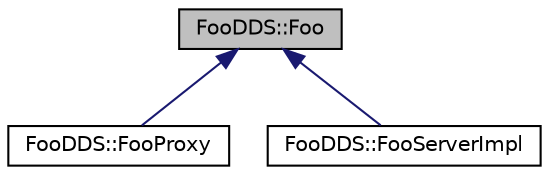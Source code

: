 digraph "FooDDS::Foo"
{
  edge [fontname="Helvetica",fontsize="10",labelfontname="Helvetica",labelfontsize="10"];
  node [fontname="Helvetica",fontsize="10",shape=record];
  Node1 [label="FooDDS::Foo",height=0.2,width=0.4,color="black", fillcolor="grey75", style="filled" fontcolor="black"];
  Node1 -> Node2 [dir="back",color="midnightblue",fontsize="10",style="solid",fontname="Helvetica"];
  Node2 [label="FooDDS::FooProxy",height=0.2,width=0.4,color="black", fillcolor="white", style="filled",URL="$class_foo_d_d_s_1_1_foo_proxy.html",tooltip="This class implements a specific server&#39;s proxy for the defined interface Foo. "];
  Node1 -> Node3 [dir="back",color="midnightblue",fontsize="10",style="solid",fontname="Helvetica"];
  Node3 [label="FooDDS::FooServerImpl",height=0.2,width=0.4,color="black", fillcolor="white", style="filled",URL="$class_foo_d_d_s_1_1_foo_server_impl.html",tooltip="This class is the skeleton of the servant and its remote procedures has to be implemented. "];
}
